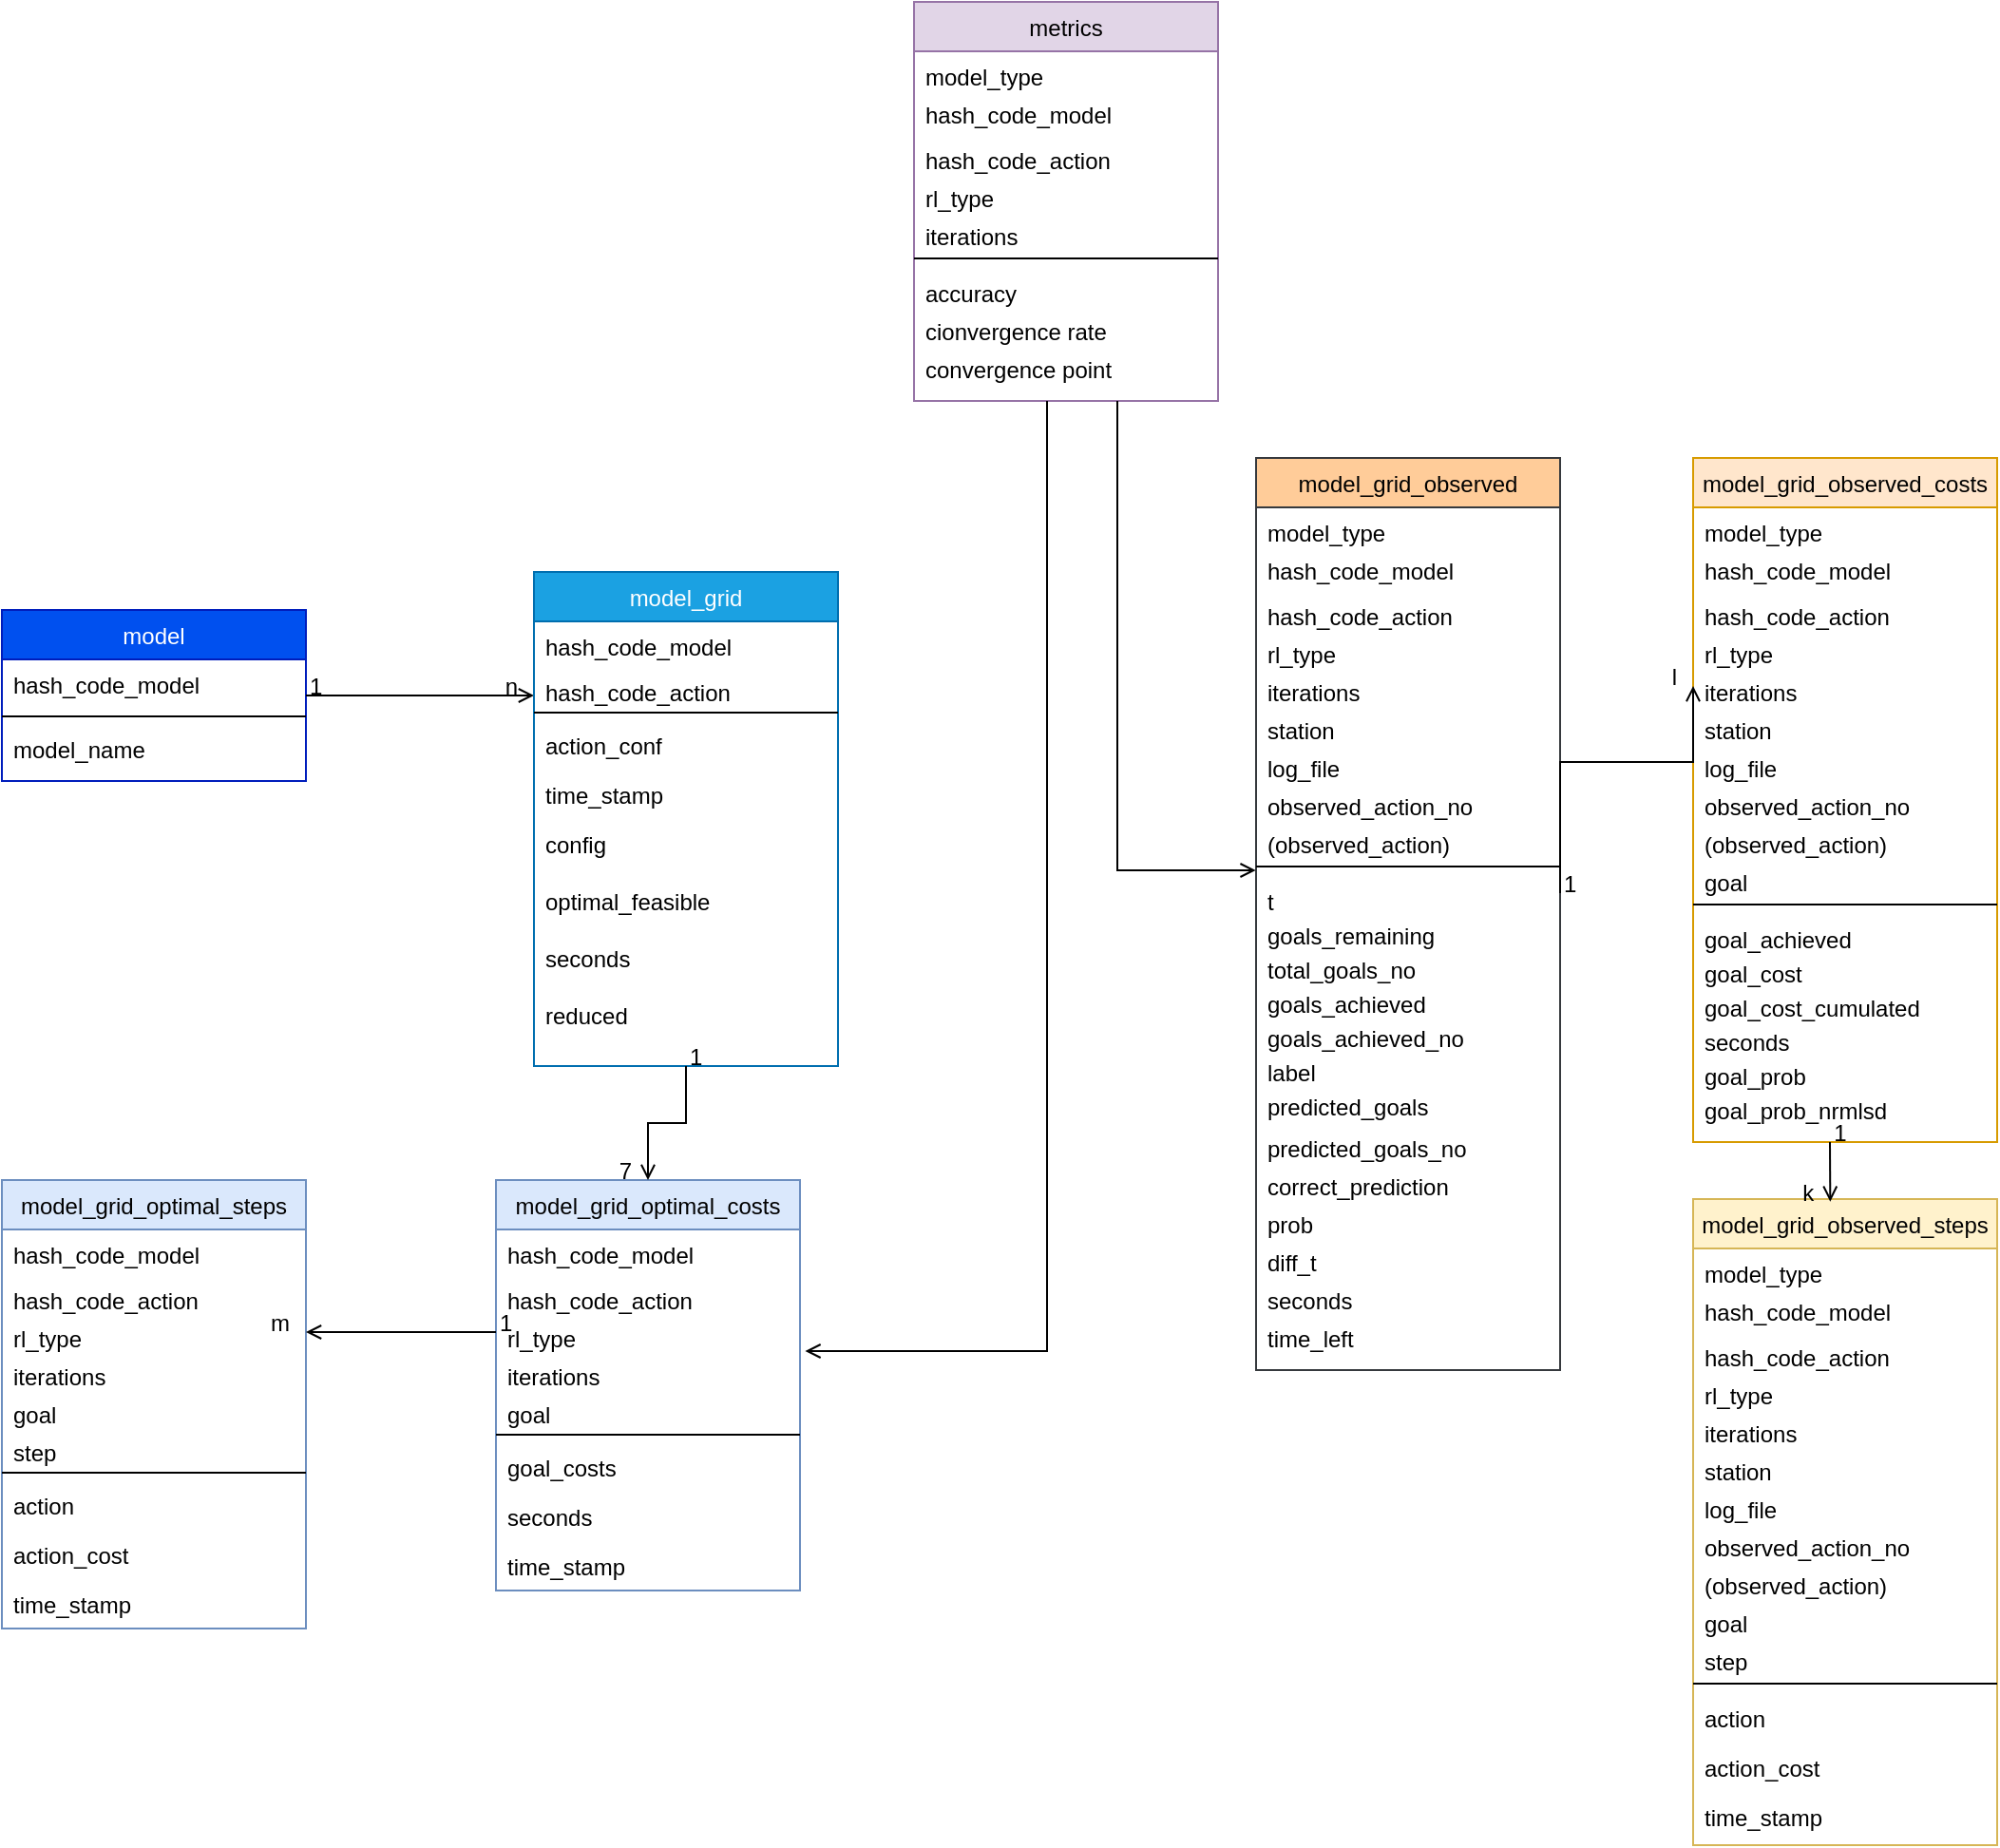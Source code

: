 <mxfile version="22.1.5" type="github">
  <diagram id="C5RBs43oDa-KdzZeNtuy" name="Page-1">
    <mxGraphModel dx="2368" dy="1114" grid="1" gridSize="10" guides="1" tooltips="1" connect="1" arrows="1" fold="1" page="1" pageScale="1" pageWidth="827" pageHeight="1169" math="0" shadow="0">
      <root>
        <mxCell id="WIyWlLk6GJQsqaUBKTNV-0" />
        <mxCell id="WIyWlLk6GJQsqaUBKTNV-1" parent="WIyWlLk6GJQsqaUBKTNV-0" />
        <mxCell id="zkfFHV4jXpPFQw0GAbJ--0" value="model" style="swimlane;fontStyle=0;align=center;verticalAlign=top;childLayout=stackLayout;horizontal=1;startSize=26;horizontalStack=0;resizeParent=1;resizeLast=0;collapsible=1;marginBottom=0;rounded=0;shadow=0;strokeWidth=1;fillColor=#0050ef;strokeColor=#001DBC;fontColor=#ffffff;" parent="WIyWlLk6GJQsqaUBKTNV-1" vertex="1">
          <mxGeometry x="-740" y="450" width="160" height="90" as="geometry">
            <mxRectangle x="230" y="140" width="160" height="26" as="alternateBounds" />
          </mxGeometry>
        </mxCell>
        <mxCell id="zkfFHV4jXpPFQw0GAbJ--1" value="hash_code_model" style="text;align=left;verticalAlign=top;spacingLeft=4;spacingRight=4;overflow=hidden;rotatable=0;points=[[0,0.5],[1,0.5]];portConstraint=eastwest;" parent="zkfFHV4jXpPFQw0GAbJ--0" vertex="1">
          <mxGeometry y="26" width="160" height="26" as="geometry" />
        </mxCell>
        <mxCell id="zkfFHV4jXpPFQw0GAbJ--4" value="" style="line;html=1;strokeWidth=1;align=left;verticalAlign=middle;spacingTop=-1;spacingLeft=3;spacingRight=3;rotatable=0;labelPosition=right;points=[];portConstraint=eastwest;" parent="zkfFHV4jXpPFQw0GAbJ--0" vertex="1">
          <mxGeometry y="52" width="160" height="8" as="geometry" />
        </mxCell>
        <mxCell id="zkfFHV4jXpPFQw0GAbJ--5" value="model_name" style="text;align=left;verticalAlign=top;spacingLeft=4;spacingRight=4;overflow=hidden;rotatable=0;points=[[0,0.5],[1,0.5]];portConstraint=eastwest;" parent="zkfFHV4jXpPFQw0GAbJ--0" vertex="1">
          <mxGeometry y="60" width="160" height="26" as="geometry" />
        </mxCell>
        <mxCell id="zkfFHV4jXpPFQw0GAbJ--26" value="" style="endArrow=open;shadow=0;strokeWidth=1;rounded=0;endFill=1;edgeStyle=elbowEdgeStyle;elbow=vertical;" parent="WIyWlLk6GJQsqaUBKTNV-1" source="zkfFHV4jXpPFQw0GAbJ--0" target="r0_GGM570pQx3tpHbScx-2" edge="1">
          <mxGeometry x="0.5" y="41" relative="1" as="geometry">
            <mxPoint x="380" y="192" as="sourcePoint" />
            <mxPoint x="540" y="192" as="targetPoint" />
            <mxPoint x="-40" y="32" as="offset" />
          </mxGeometry>
        </mxCell>
        <mxCell id="zkfFHV4jXpPFQw0GAbJ--27" value="1" style="resizable=0;align=left;verticalAlign=bottom;labelBackgroundColor=none;fontSize=12;fontStyle=0" parent="zkfFHV4jXpPFQw0GAbJ--26" connectable="0" vertex="1">
          <mxGeometry x="-1" relative="1" as="geometry">
            <mxPoint y="4" as="offset" />
          </mxGeometry>
        </mxCell>
        <mxCell id="zkfFHV4jXpPFQw0GAbJ--28" value="n" style="resizable=0;align=right;verticalAlign=bottom;labelBackgroundColor=none;fontSize=12;" parent="zkfFHV4jXpPFQw0GAbJ--26" connectable="0" vertex="1">
          <mxGeometry x="1" relative="1" as="geometry">
            <mxPoint x="-7" y="4" as="offset" />
          </mxGeometry>
        </mxCell>
        <mxCell id="r0_GGM570pQx3tpHbScx-2" value="model_grid&#xa;" style="swimlane;fontStyle=0;align=center;verticalAlign=top;childLayout=stackLayout;horizontal=1;startSize=26;horizontalStack=0;resizeParent=1;resizeLast=0;collapsible=1;marginBottom=0;rounded=0;shadow=0;strokeWidth=1;fillColor=#1ba1e2;strokeColor=#006EAF;fontColor=#ffffff;" parent="WIyWlLk6GJQsqaUBKTNV-1" vertex="1">
          <mxGeometry x="-460" y="430" width="160" height="260" as="geometry">
            <mxRectangle x="230" y="140" width="160" height="26" as="alternateBounds" />
          </mxGeometry>
        </mxCell>
        <mxCell id="r0_GGM570pQx3tpHbScx-3" value="hash_code_model" style="text;align=left;verticalAlign=top;spacingLeft=4;spacingRight=4;overflow=hidden;rotatable=0;points=[[0,0.5],[1,0.5]];portConstraint=eastwest;" parent="r0_GGM570pQx3tpHbScx-2" vertex="1">
          <mxGeometry y="26" width="160" height="24" as="geometry" />
        </mxCell>
        <mxCell id="r0_GGM570pQx3tpHbScx-11" value="hash_code_action" style="text;align=left;verticalAlign=top;spacingLeft=4;spacingRight=4;overflow=hidden;rotatable=0;points=[[0,0.5],[1,0.5]];portConstraint=eastwest;" parent="r0_GGM570pQx3tpHbScx-2" vertex="1">
          <mxGeometry y="50" width="160" height="20" as="geometry" />
        </mxCell>
        <mxCell id="r0_GGM570pQx3tpHbScx-4" value="" style="line;html=1;strokeWidth=1;align=left;verticalAlign=middle;spacingTop=-1;spacingLeft=3;spacingRight=3;rotatable=0;labelPosition=right;points=[];portConstraint=eastwest;" parent="r0_GGM570pQx3tpHbScx-2" vertex="1">
          <mxGeometry y="70" width="160" height="8" as="geometry" />
        </mxCell>
        <mxCell id="r0_GGM570pQx3tpHbScx-5" value="action_conf" style="text;align=left;verticalAlign=top;spacingLeft=4;spacingRight=4;overflow=hidden;rotatable=0;points=[[0,0.5],[1,0.5]];portConstraint=eastwest;" parent="r0_GGM570pQx3tpHbScx-2" vertex="1">
          <mxGeometry y="78" width="160" height="26" as="geometry" />
        </mxCell>
        <mxCell id="r0_GGM570pQx3tpHbScx-10" value="time_stamp" style="text;align=left;verticalAlign=top;spacingLeft=4;spacingRight=4;overflow=hidden;rotatable=0;points=[[0,0.5],[1,0.5]];portConstraint=eastwest;" parent="r0_GGM570pQx3tpHbScx-2" vertex="1">
          <mxGeometry y="104" width="160" height="26" as="geometry" />
        </mxCell>
        <mxCell id="r0_GGM570pQx3tpHbScx-12" value="config" style="text;align=left;verticalAlign=top;spacingLeft=4;spacingRight=4;overflow=hidden;rotatable=0;points=[[0,0.5],[1,0.5]];portConstraint=eastwest;" parent="r0_GGM570pQx3tpHbScx-2" vertex="1">
          <mxGeometry y="130" width="160" height="30" as="geometry" />
        </mxCell>
        <mxCell id="r0_GGM570pQx3tpHbScx-13" value="optimal_feasible" style="text;align=left;verticalAlign=top;spacingLeft=4;spacingRight=4;overflow=hidden;rotatable=0;points=[[0,0.5],[1,0.5]];portConstraint=eastwest;" parent="r0_GGM570pQx3tpHbScx-2" vertex="1">
          <mxGeometry y="160" width="160" height="30" as="geometry" />
        </mxCell>
        <mxCell id="r0_GGM570pQx3tpHbScx-14" value="seconds" style="text;align=left;verticalAlign=top;spacingLeft=4;spacingRight=4;overflow=hidden;rotatable=0;points=[[0,0.5],[1,0.5]];portConstraint=eastwest;" parent="r0_GGM570pQx3tpHbScx-2" vertex="1">
          <mxGeometry y="190" width="160" height="30" as="geometry" />
        </mxCell>
        <mxCell id="r0_GGM570pQx3tpHbScx-15" value="reduced" style="text;align=left;verticalAlign=top;spacingLeft=4;spacingRight=4;overflow=hidden;rotatable=0;points=[[0,0.5],[1,0.5]];portConstraint=eastwest;" parent="r0_GGM570pQx3tpHbScx-2" vertex="1">
          <mxGeometry y="220" width="160" height="30" as="geometry" />
        </mxCell>
        <mxCell id="FvPwYQN_MRrqlhRWZDAp-0" value="model_grid_optimal_costs&#xa;" style="swimlane;fontStyle=0;align=center;verticalAlign=top;childLayout=stackLayout;horizontal=1;startSize=26;horizontalStack=0;resizeParent=1;resizeLast=0;collapsible=1;marginBottom=0;rounded=0;shadow=0;strokeWidth=1;fillColor=#dae8fc;strokeColor=#6c8ebf;" parent="WIyWlLk6GJQsqaUBKTNV-1" vertex="1">
          <mxGeometry x="-480" y="750" width="160" height="216" as="geometry">
            <mxRectangle x="230" y="140" width="160" height="26" as="alternateBounds" />
          </mxGeometry>
        </mxCell>
        <mxCell id="FvPwYQN_MRrqlhRWZDAp-1" value="hash_code_model" style="text;align=left;verticalAlign=top;spacingLeft=4;spacingRight=4;overflow=hidden;rotatable=0;points=[[0,0.5],[1,0.5]];portConstraint=eastwest;" parent="FvPwYQN_MRrqlhRWZDAp-0" vertex="1">
          <mxGeometry y="26" width="160" height="24" as="geometry" />
        </mxCell>
        <mxCell id="FvPwYQN_MRrqlhRWZDAp-2" value="hash_code_action" style="text;align=left;verticalAlign=top;spacingLeft=4;spacingRight=4;overflow=hidden;rotatable=0;points=[[0,0.5],[1,0.5]];portConstraint=eastwest;" parent="FvPwYQN_MRrqlhRWZDAp-0" vertex="1">
          <mxGeometry y="50" width="160" height="20" as="geometry" />
        </mxCell>
        <mxCell id="mwYr4hBgGoEE8IRzr-Cn-12" value="rl_type&#xa;" style="text;align=left;verticalAlign=top;spacingLeft=4;spacingRight=4;overflow=hidden;rotatable=0;points=[[0,0.5],[1,0.5]];portConstraint=eastwest;" parent="FvPwYQN_MRrqlhRWZDAp-0" vertex="1">
          <mxGeometry y="70" width="160" height="20" as="geometry" />
        </mxCell>
        <mxCell id="mwYr4hBgGoEE8IRzr-Cn-13" value="iterations" style="text;align=left;verticalAlign=top;spacingLeft=4;spacingRight=4;overflow=hidden;rotatable=0;points=[[0,0.5],[1,0.5]];portConstraint=eastwest;" parent="FvPwYQN_MRrqlhRWZDAp-0" vertex="1">
          <mxGeometry y="90" width="160" height="20" as="geometry" />
        </mxCell>
        <mxCell id="FvPwYQN_MRrqlhRWZDAp-10" value="goal" style="text;align=left;verticalAlign=top;spacingLeft=4;spacingRight=4;overflow=hidden;rotatable=0;points=[[0,0.5],[1,0.5]];portConstraint=eastwest;" parent="FvPwYQN_MRrqlhRWZDAp-0" vertex="1">
          <mxGeometry y="110" width="160" height="20" as="geometry" />
        </mxCell>
        <mxCell id="FvPwYQN_MRrqlhRWZDAp-3" value="" style="line;html=1;strokeWidth=1;align=left;verticalAlign=middle;spacingTop=-1;spacingLeft=3;spacingRight=3;rotatable=0;labelPosition=right;points=[];portConstraint=eastwest;" parent="FvPwYQN_MRrqlhRWZDAp-0" vertex="1">
          <mxGeometry y="130" width="160" height="8" as="geometry" />
        </mxCell>
        <mxCell id="FvPwYQN_MRrqlhRWZDAp-4" value="goal_costs" style="text;align=left;verticalAlign=top;spacingLeft=4;spacingRight=4;overflow=hidden;rotatable=0;points=[[0,0.5],[1,0.5]];portConstraint=eastwest;" parent="FvPwYQN_MRrqlhRWZDAp-0" vertex="1">
          <mxGeometry y="138" width="160" height="26" as="geometry" />
        </mxCell>
        <mxCell id="FvPwYQN_MRrqlhRWZDAp-5" value="seconds" style="text;align=left;verticalAlign=top;spacingLeft=4;spacingRight=4;overflow=hidden;rotatable=0;points=[[0,0.5],[1,0.5]];portConstraint=eastwest;" parent="FvPwYQN_MRrqlhRWZDAp-0" vertex="1">
          <mxGeometry y="164" width="160" height="26" as="geometry" />
        </mxCell>
        <mxCell id="3nKlH4AjAYGKRlnEFnVI-1" value="time_stamp" style="text;align=left;verticalAlign=top;spacingLeft=4;spacingRight=4;overflow=hidden;rotatable=0;points=[[0,0.5],[1,0.5]];portConstraint=eastwest;" parent="FvPwYQN_MRrqlhRWZDAp-0" vertex="1">
          <mxGeometry y="190" width="160" height="26" as="geometry" />
        </mxCell>
        <mxCell id="FvPwYQN_MRrqlhRWZDAp-11" value="" style="endArrow=open;shadow=0;strokeWidth=1;rounded=0;endFill=1;edgeStyle=elbowEdgeStyle;elbow=vertical;exitX=0.5;exitY=1;exitDx=0;exitDy=0;entryX=0.5;entryY=0;entryDx=0;entryDy=0;" parent="WIyWlLk6GJQsqaUBKTNV-1" source="r0_GGM570pQx3tpHbScx-2" target="FvPwYQN_MRrqlhRWZDAp-0" edge="1">
          <mxGeometry x="0.5" y="41" relative="1" as="geometry">
            <mxPoint x="550" y="590" as="sourcePoint" />
            <mxPoint x="460" y="600" as="targetPoint" />
            <mxPoint x="-40" y="32" as="offset" />
          </mxGeometry>
        </mxCell>
        <mxCell id="FvPwYQN_MRrqlhRWZDAp-12" value="1" style="resizable=0;align=left;verticalAlign=bottom;labelBackgroundColor=none;fontSize=12;fontStyle=0" parent="FvPwYQN_MRrqlhRWZDAp-11" connectable="0" vertex="1">
          <mxGeometry x="-1" relative="1" as="geometry">
            <mxPoint y="4" as="offset" />
          </mxGeometry>
        </mxCell>
        <mxCell id="FvPwYQN_MRrqlhRWZDAp-13" value="7" style="resizable=0;align=right;verticalAlign=bottom;labelBackgroundColor=none;fontSize=12;" parent="FvPwYQN_MRrqlhRWZDAp-11" connectable="0" vertex="1">
          <mxGeometry x="1" relative="1" as="geometry">
            <mxPoint x="-7" y="4" as="offset" />
          </mxGeometry>
        </mxCell>
        <mxCell id="mwYr4hBgGoEE8IRzr-Cn-0" value="model_grid_optimal_steps&#xa;" style="swimlane;fontStyle=0;align=center;verticalAlign=top;childLayout=stackLayout;horizontal=1;startSize=26;horizontalStack=0;resizeParent=1;resizeLast=0;collapsible=1;marginBottom=0;rounded=0;shadow=0;strokeWidth=1;fillColor=#dae8fc;strokeColor=#6c8ebf;" parent="WIyWlLk6GJQsqaUBKTNV-1" vertex="1">
          <mxGeometry x="-740" y="750" width="160" height="236" as="geometry">
            <mxRectangle x="230" y="140" width="160" height="26" as="alternateBounds" />
          </mxGeometry>
        </mxCell>
        <mxCell id="mwYr4hBgGoEE8IRzr-Cn-1" value="hash_code_model" style="text;align=left;verticalAlign=top;spacingLeft=4;spacingRight=4;overflow=hidden;rotatable=0;points=[[0,0.5],[1,0.5]];portConstraint=eastwest;" parent="mwYr4hBgGoEE8IRzr-Cn-0" vertex="1">
          <mxGeometry y="26" width="160" height="24" as="geometry" />
        </mxCell>
        <mxCell id="mwYr4hBgGoEE8IRzr-Cn-2" value="hash_code_action" style="text;align=left;verticalAlign=top;spacingLeft=4;spacingRight=4;overflow=hidden;rotatable=0;points=[[0,0.5],[1,0.5]];portConstraint=eastwest;" parent="mwYr4hBgGoEE8IRzr-Cn-0" vertex="1">
          <mxGeometry y="50" width="160" height="20" as="geometry" />
        </mxCell>
        <mxCell id="3nKlH4AjAYGKRlnEFnVI-0" value="rl_type" style="text;align=left;verticalAlign=top;spacingLeft=4;spacingRight=4;overflow=hidden;rotatable=0;points=[[0,0.5],[1,0.5]];portConstraint=eastwest;" parent="mwYr4hBgGoEE8IRzr-Cn-0" vertex="1">
          <mxGeometry y="70" width="160" height="20" as="geometry" />
        </mxCell>
        <mxCell id="mwYr4hBgGoEE8IRzr-Cn-17" value="iterations" style="text;align=left;verticalAlign=top;spacingLeft=4;spacingRight=4;overflow=hidden;rotatable=0;points=[[0,0.5],[1,0.5]];portConstraint=eastwest;" parent="mwYr4hBgGoEE8IRzr-Cn-0" vertex="1">
          <mxGeometry y="90" width="160" height="20" as="geometry" />
        </mxCell>
        <mxCell id="mwYr4hBgGoEE8IRzr-Cn-3" value="goal" style="text;align=left;verticalAlign=top;spacingLeft=4;spacingRight=4;overflow=hidden;rotatable=0;points=[[0,0.5],[1,0.5]];portConstraint=eastwest;" parent="mwYr4hBgGoEE8IRzr-Cn-0" vertex="1">
          <mxGeometry y="110" width="160" height="20" as="geometry" />
        </mxCell>
        <mxCell id="mwYr4hBgGoEE8IRzr-Cn-7" value="step" style="text;align=left;verticalAlign=top;spacingLeft=4;spacingRight=4;overflow=hidden;rotatable=0;points=[[0,0.5],[1,0.5]];portConstraint=eastwest;" parent="mwYr4hBgGoEE8IRzr-Cn-0" vertex="1">
          <mxGeometry y="130" width="160" height="20" as="geometry" />
        </mxCell>
        <mxCell id="mwYr4hBgGoEE8IRzr-Cn-4" value="" style="line;html=1;strokeWidth=1;align=left;verticalAlign=middle;spacingTop=-1;spacingLeft=3;spacingRight=3;rotatable=0;labelPosition=right;points=[];portConstraint=eastwest;" parent="mwYr4hBgGoEE8IRzr-Cn-0" vertex="1">
          <mxGeometry y="150" width="160" height="8" as="geometry" />
        </mxCell>
        <mxCell id="nES5pItfqNfBprwzoNOr-31" value="action" style="text;align=left;verticalAlign=top;spacingLeft=4;spacingRight=4;overflow=hidden;rotatable=0;points=[[0,0.5],[1,0.5]];portConstraint=eastwest;" parent="mwYr4hBgGoEE8IRzr-Cn-0" vertex="1">
          <mxGeometry y="158" width="160" height="26" as="geometry" />
        </mxCell>
        <mxCell id="3nKlH4AjAYGKRlnEFnVI-4" value="action_cost" style="text;align=left;verticalAlign=top;spacingLeft=4;spacingRight=4;overflow=hidden;rotatable=0;points=[[0,0.5],[1,0.5]];portConstraint=eastwest;" parent="mwYr4hBgGoEE8IRzr-Cn-0" vertex="1">
          <mxGeometry y="184" width="160" height="26" as="geometry" />
        </mxCell>
        <mxCell id="mwYr4hBgGoEE8IRzr-Cn-5" value="time_stamp" style="text;align=left;verticalAlign=top;spacingLeft=4;spacingRight=4;overflow=hidden;rotatable=0;points=[[0,0.5],[1,0.5]];portConstraint=eastwest;" parent="mwYr4hBgGoEE8IRzr-Cn-0" vertex="1">
          <mxGeometry y="210" width="160" height="26" as="geometry" />
        </mxCell>
        <mxCell id="mwYr4hBgGoEE8IRzr-Cn-8" value="" style="endArrow=open;shadow=0;strokeWidth=1;rounded=0;endFill=1;edgeStyle=elbowEdgeStyle;elbow=vertical;entryX=1;entryY=0.5;entryDx=0;entryDy=0;exitX=0;exitY=0.5;exitDx=0;exitDy=0;" parent="WIyWlLk6GJQsqaUBKTNV-1" source="mwYr4hBgGoEE8IRzr-Cn-12" target="3nKlH4AjAYGKRlnEFnVI-0" edge="1">
          <mxGeometry x="0.5" y="41" relative="1" as="geometry">
            <mxPoint x="-410" y="880" as="sourcePoint" />
            <mxPoint x="-610" y="850" as="targetPoint" />
            <mxPoint x="-40" y="32" as="offset" />
            <Array as="points">
              <mxPoint x="-500" y="830" />
              <mxPoint x="-340" y="837" />
            </Array>
          </mxGeometry>
        </mxCell>
        <mxCell id="mwYr4hBgGoEE8IRzr-Cn-9" value="1" style="resizable=0;align=left;verticalAlign=bottom;labelBackgroundColor=none;fontSize=12;fontStyle=0" parent="mwYr4hBgGoEE8IRzr-Cn-8" connectable="0" vertex="1">
          <mxGeometry x="-1" relative="1" as="geometry">
            <mxPoint y="4" as="offset" />
          </mxGeometry>
        </mxCell>
        <mxCell id="mwYr4hBgGoEE8IRzr-Cn-10" value="m" style="resizable=0;align=right;verticalAlign=bottom;labelBackgroundColor=none;fontSize=12;" parent="mwYr4hBgGoEE8IRzr-Cn-8" connectable="0" vertex="1">
          <mxGeometry x="1" relative="1" as="geometry">
            <mxPoint x="-7" y="4" as="offset" />
          </mxGeometry>
        </mxCell>
        <mxCell id="nES5pItfqNfBprwzoNOr-15" value="model_grid_observed_steps&#xa;" style="swimlane;fontStyle=0;align=center;verticalAlign=top;childLayout=stackLayout;horizontal=1;startSize=26;horizontalStack=0;resizeParent=1;resizeLast=0;collapsible=1;marginBottom=0;rounded=0;shadow=0;strokeWidth=1;fillColor=#fff2cc;strokeColor=#d6b656;" parent="WIyWlLk6GJQsqaUBKTNV-1" vertex="1">
          <mxGeometry x="150" y="760" width="160" height="340" as="geometry">
            <mxRectangle x="230" y="140" width="160" height="26" as="alternateBounds" />
          </mxGeometry>
        </mxCell>
        <mxCell id="nES5pItfqNfBprwzoNOr-30" value="model_type" style="text;align=left;verticalAlign=top;spacingLeft=4;spacingRight=4;overflow=hidden;rotatable=0;points=[[0,0.5],[1,0.5]];portConstraint=eastwest;" parent="nES5pItfqNfBprwzoNOr-15" vertex="1">
          <mxGeometry y="26" width="160" height="20" as="geometry" />
        </mxCell>
        <mxCell id="nES5pItfqNfBprwzoNOr-17" value="hash_code_model" style="text;align=left;verticalAlign=top;spacingLeft=4;spacingRight=4;overflow=hidden;rotatable=0;points=[[0,0.5],[1,0.5]];portConstraint=eastwest;" parent="nES5pItfqNfBprwzoNOr-15" vertex="1">
          <mxGeometry y="46" width="160" height="24" as="geometry" />
        </mxCell>
        <mxCell id="nES5pItfqNfBprwzoNOr-16" value="hash_code_action" style="text;align=left;verticalAlign=top;spacingLeft=4;spacingRight=4;overflow=hidden;rotatable=0;points=[[0,0.5],[1,0.5]];portConstraint=eastwest;" parent="nES5pItfqNfBprwzoNOr-15" vertex="1">
          <mxGeometry y="70" width="160" height="20" as="geometry" />
        </mxCell>
        <mxCell id="nES5pItfqNfBprwzoNOr-18" value="rl_type" style="text;align=left;verticalAlign=top;spacingLeft=4;spacingRight=4;overflow=hidden;rotatable=0;points=[[0,0.5],[1,0.5]];portConstraint=eastwest;" parent="nES5pItfqNfBprwzoNOr-15" vertex="1">
          <mxGeometry y="90" width="160" height="20" as="geometry" />
        </mxCell>
        <mxCell id="nES5pItfqNfBprwzoNOr-19" value="iterations" style="text;align=left;verticalAlign=top;spacingLeft=4;spacingRight=4;overflow=hidden;rotatable=0;points=[[0,0.5],[1,0.5]];portConstraint=eastwest;" parent="nES5pItfqNfBprwzoNOr-15" vertex="1">
          <mxGeometry y="110" width="160" height="20" as="geometry" />
        </mxCell>
        <mxCell id="nES5pItfqNfBprwzoNOr-20" value="station" style="text;align=left;verticalAlign=top;spacingLeft=4;spacingRight=4;overflow=hidden;rotatable=0;points=[[0,0.5],[1,0.5]];portConstraint=eastwest;" parent="nES5pItfqNfBprwzoNOr-15" vertex="1">
          <mxGeometry y="130" width="160" height="20" as="geometry" />
        </mxCell>
        <mxCell id="nES5pItfqNfBprwzoNOr-21" value="log_file" style="text;align=left;verticalAlign=top;spacingLeft=4;spacingRight=4;overflow=hidden;rotatable=0;points=[[0,0.5],[1,0.5]];portConstraint=eastwest;" parent="nES5pItfqNfBprwzoNOr-15" vertex="1">
          <mxGeometry y="150" width="160" height="20" as="geometry" />
        </mxCell>
        <mxCell id="nES5pItfqNfBprwzoNOr-22" value="observed_action_no   " style="text;align=left;verticalAlign=top;spacingLeft=4;spacingRight=4;overflow=hidden;rotatable=0;points=[[0,0.5],[1,0.5]];portConstraint=eastwest;" parent="nES5pItfqNfBprwzoNOr-15" vertex="1">
          <mxGeometry y="170" width="160" height="20" as="geometry" />
        </mxCell>
        <mxCell id="nES5pItfqNfBprwzoNOr-23" value="(observed_action)" style="text;align=left;verticalAlign=top;spacingLeft=4;spacingRight=4;overflow=hidden;rotatable=0;points=[[0,0.5],[1,0.5]];portConstraint=eastwest;" parent="nES5pItfqNfBprwzoNOr-15" vertex="1">
          <mxGeometry y="190" width="160" height="20" as="geometry" />
        </mxCell>
        <mxCell id="nES5pItfqNfBprwzoNOr-24" value="goal" style="text;align=left;verticalAlign=top;spacingLeft=4;spacingRight=4;overflow=hidden;rotatable=0;points=[[0,0.5],[1,0.5]];portConstraint=eastwest;" parent="nES5pItfqNfBprwzoNOr-15" vertex="1">
          <mxGeometry y="210" width="160" height="20" as="geometry" />
        </mxCell>
        <mxCell id="nES5pItfqNfBprwzoNOr-25" value="step" style="text;align=left;verticalAlign=top;spacingLeft=4;spacingRight=4;overflow=hidden;rotatable=0;points=[[0,0.5],[1,0.5]];portConstraint=eastwest;" parent="nES5pItfqNfBprwzoNOr-15" vertex="1">
          <mxGeometry y="230" width="160" height="20" as="geometry" />
        </mxCell>
        <mxCell id="nES5pItfqNfBprwzoNOr-26" value="" style="line;html=1;strokeWidth=1;align=left;verticalAlign=middle;spacingTop=-1;spacingLeft=3;spacingRight=3;rotatable=0;labelPosition=right;points=[];portConstraint=eastwest;" parent="nES5pItfqNfBprwzoNOr-15" vertex="1">
          <mxGeometry y="250" width="160" height="10" as="geometry" />
        </mxCell>
        <mxCell id="nES5pItfqNfBprwzoNOr-27" value="action" style="text;align=left;verticalAlign=top;spacingLeft=4;spacingRight=4;overflow=hidden;rotatable=0;points=[[0,0.5],[1,0.5]];portConstraint=eastwest;" parent="nES5pItfqNfBprwzoNOr-15" vertex="1">
          <mxGeometry y="260" width="160" height="26" as="geometry" />
        </mxCell>
        <mxCell id="nES5pItfqNfBprwzoNOr-28" value="action_cost" style="text;align=left;verticalAlign=top;spacingLeft=4;spacingRight=4;overflow=hidden;rotatable=0;points=[[0,0.5],[1,0.5]];portConstraint=eastwest;" parent="nES5pItfqNfBprwzoNOr-15" vertex="1">
          <mxGeometry y="286" width="160" height="26" as="geometry" />
        </mxCell>
        <mxCell id="nES5pItfqNfBprwzoNOr-29" value="time_stamp" style="text;align=left;verticalAlign=top;spacingLeft=4;spacingRight=4;overflow=hidden;rotatable=0;points=[[0,0.5],[1,0.5]];portConstraint=eastwest;" parent="nES5pItfqNfBprwzoNOr-15" vertex="1">
          <mxGeometry y="312" width="160" height="18" as="geometry" />
        </mxCell>
        <mxCell id="nES5pItfqNfBprwzoNOr-32" value="model_grid_observed_costs&#xa;" style="swimlane;fontStyle=0;align=center;verticalAlign=top;childLayout=stackLayout;horizontal=1;startSize=26;horizontalStack=0;resizeParent=1;resizeLast=0;collapsible=1;marginBottom=0;rounded=0;shadow=0;strokeWidth=1;fillColor=#ffe6cc;strokeColor=#d79b00;" parent="WIyWlLk6GJQsqaUBKTNV-1" vertex="1">
          <mxGeometry x="150" y="370" width="160" height="360" as="geometry">
            <mxRectangle x="230" y="140" width="160" height="26" as="alternateBounds" />
          </mxGeometry>
        </mxCell>
        <mxCell id="nES5pItfqNfBprwzoNOr-33" value="model_type" style="text;align=left;verticalAlign=top;spacingLeft=4;spacingRight=4;overflow=hidden;rotatable=0;points=[[0,0.5],[1,0.5]];portConstraint=eastwest;" parent="nES5pItfqNfBprwzoNOr-32" vertex="1">
          <mxGeometry y="26" width="160" height="20" as="geometry" />
        </mxCell>
        <mxCell id="nES5pItfqNfBprwzoNOr-34" value="hash_code_model" style="text;align=left;verticalAlign=top;spacingLeft=4;spacingRight=4;overflow=hidden;rotatable=0;points=[[0,0.5],[1,0.5]];portConstraint=eastwest;" parent="nES5pItfqNfBprwzoNOr-32" vertex="1">
          <mxGeometry y="46" width="160" height="24" as="geometry" />
        </mxCell>
        <mxCell id="nES5pItfqNfBprwzoNOr-35" value="hash_code_action" style="text;align=left;verticalAlign=top;spacingLeft=4;spacingRight=4;overflow=hidden;rotatable=0;points=[[0,0.5],[1,0.5]];portConstraint=eastwest;" parent="nES5pItfqNfBprwzoNOr-32" vertex="1">
          <mxGeometry y="70" width="160" height="20" as="geometry" />
        </mxCell>
        <mxCell id="nES5pItfqNfBprwzoNOr-36" value="rl_type" style="text;align=left;verticalAlign=top;spacingLeft=4;spacingRight=4;overflow=hidden;rotatable=0;points=[[0,0.5],[1,0.5]];portConstraint=eastwest;" parent="nES5pItfqNfBprwzoNOr-32" vertex="1">
          <mxGeometry y="90" width="160" height="20" as="geometry" />
        </mxCell>
        <mxCell id="nES5pItfqNfBprwzoNOr-37" value="iterations" style="text;align=left;verticalAlign=top;spacingLeft=4;spacingRight=4;overflow=hidden;rotatable=0;points=[[0,0.5],[1,0.5]];portConstraint=eastwest;" parent="nES5pItfqNfBprwzoNOr-32" vertex="1">
          <mxGeometry y="110" width="160" height="20" as="geometry" />
        </mxCell>
        <mxCell id="nES5pItfqNfBprwzoNOr-38" value="station" style="text;align=left;verticalAlign=top;spacingLeft=4;spacingRight=4;overflow=hidden;rotatable=0;points=[[0,0.5],[1,0.5]];portConstraint=eastwest;" parent="nES5pItfqNfBprwzoNOr-32" vertex="1">
          <mxGeometry y="130" width="160" height="20" as="geometry" />
        </mxCell>
        <mxCell id="nES5pItfqNfBprwzoNOr-39" value="log_file" style="text;align=left;verticalAlign=top;spacingLeft=4;spacingRight=4;overflow=hidden;rotatable=0;points=[[0,0.5],[1,0.5]];portConstraint=eastwest;" parent="nES5pItfqNfBprwzoNOr-32" vertex="1">
          <mxGeometry y="150" width="160" height="20" as="geometry" />
        </mxCell>
        <mxCell id="nES5pItfqNfBprwzoNOr-40" value="observed_action_no   " style="text;align=left;verticalAlign=top;spacingLeft=4;spacingRight=4;overflow=hidden;rotatable=0;points=[[0,0.5],[1,0.5]];portConstraint=eastwest;" parent="nES5pItfqNfBprwzoNOr-32" vertex="1">
          <mxGeometry y="170" width="160" height="20" as="geometry" />
        </mxCell>
        <mxCell id="nES5pItfqNfBprwzoNOr-41" value="(observed_action)" style="text;align=left;verticalAlign=top;spacingLeft=4;spacingRight=4;overflow=hidden;rotatable=0;points=[[0,0.5],[1,0.5]];portConstraint=eastwest;" parent="nES5pItfqNfBprwzoNOr-32" vertex="1">
          <mxGeometry y="190" width="160" height="20" as="geometry" />
        </mxCell>
        <mxCell id="nES5pItfqNfBprwzoNOr-42" value="goal" style="text;align=left;verticalAlign=top;spacingLeft=4;spacingRight=4;overflow=hidden;rotatable=0;points=[[0,0.5],[1,0.5]];portConstraint=eastwest;" parent="nES5pItfqNfBprwzoNOr-32" vertex="1">
          <mxGeometry y="210" width="160" height="20" as="geometry" />
        </mxCell>
        <mxCell id="nES5pItfqNfBprwzoNOr-44" value="" style="line;html=1;strokeWidth=1;align=left;verticalAlign=middle;spacingTop=-1;spacingLeft=3;spacingRight=3;rotatable=0;labelPosition=right;points=[];portConstraint=eastwest;" parent="nES5pItfqNfBprwzoNOr-32" vertex="1">
          <mxGeometry y="230" width="160" height="10" as="geometry" />
        </mxCell>
        <mxCell id="nES5pItfqNfBprwzoNOr-47" value="goal_achieved" style="text;align=left;verticalAlign=top;spacingLeft=4;spacingRight=4;overflow=hidden;rotatable=0;points=[[0,0.5],[1,0.5]];portConstraint=eastwest;" parent="nES5pItfqNfBprwzoNOr-32" vertex="1">
          <mxGeometry y="240" width="160" height="18" as="geometry" />
        </mxCell>
        <mxCell id="nES5pItfqNfBprwzoNOr-48" value="goal_cost" style="text;align=left;verticalAlign=top;spacingLeft=4;spacingRight=4;overflow=hidden;rotatable=0;points=[[0,0.5],[1,0.5]];portConstraint=eastwest;" parent="nES5pItfqNfBprwzoNOr-32" vertex="1">
          <mxGeometry y="258" width="160" height="18" as="geometry" />
        </mxCell>
        <mxCell id="nES5pItfqNfBprwzoNOr-85" value="goal_cost_cumulated" style="text;align=left;verticalAlign=top;spacingLeft=4;spacingRight=4;overflow=hidden;rotatable=0;points=[[0,0.5],[1,0.5]];portConstraint=eastwest;" parent="nES5pItfqNfBprwzoNOr-32" vertex="1">
          <mxGeometry y="276" width="160" height="18" as="geometry" />
        </mxCell>
        <mxCell id="nES5pItfqNfBprwzoNOr-49" value="seconds" style="text;align=left;verticalAlign=top;spacingLeft=4;spacingRight=4;overflow=hidden;rotatable=0;points=[[0,0.5],[1,0.5]];portConstraint=eastwest;" parent="nES5pItfqNfBprwzoNOr-32" vertex="1">
          <mxGeometry y="294" width="160" height="18" as="geometry" />
        </mxCell>
        <mxCell id="nES5pItfqNfBprwzoNOr-50" value="goal_prob" style="text;align=left;verticalAlign=top;spacingLeft=4;spacingRight=4;overflow=hidden;rotatable=0;points=[[0,0.5],[1,0.5]];portConstraint=eastwest;" parent="nES5pItfqNfBprwzoNOr-32" vertex="1">
          <mxGeometry y="312" width="160" height="18" as="geometry" />
        </mxCell>
        <mxCell id="nES5pItfqNfBprwzoNOr-51" value="goal_prob_nrmlsd" style="text;align=left;verticalAlign=top;spacingLeft=4;spacingRight=4;overflow=hidden;rotatable=0;points=[[0,0.5],[1,0.5]];portConstraint=eastwest;" parent="nES5pItfqNfBprwzoNOr-32" vertex="1">
          <mxGeometry y="330" width="160" height="18" as="geometry" />
        </mxCell>
        <mxCell id="nES5pItfqNfBprwzoNOr-52" value="" style="endArrow=open;shadow=0;strokeWidth=1;rounded=0;endFill=1;edgeStyle=elbowEdgeStyle;elbow=vertical;entryX=0.451;entryY=0.004;entryDx=0;entryDy=0;entryPerimeter=0;" parent="WIyWlLk6GJQsqaUBKTNV-1" target="nES5pItfqNfBprwzoNOr-15" edge="1">
          <mxGeometry x="0.5" y="41" relative="1" as="geometry">
            <mxPoint x="222" y="730" as="sourcePoint" />
            <mxPoint x="380" y="813" as="targetPoint" />
            <mxPoint x="-40" y="32" as="offset" />
            <Array as="points">
              <mxPoint x="280" y="730" />
              <mxPoint x="840" y="590" />
            </Array>
          </mxGeometry>
        </mxCell>
        <mxCell id="nES5pItfqNfBprwzoNOr-53" value="1" style="resizable=0;align=left;verticalAlign=bottom;labelBackgroundColor=none;fontSize=12;fontStyle=0" parent="nES5pItfqNfBprwzoNOr-52" connectable="0" vertex="1">
          <mxGeometry x="-1" relative="1" as="geometry">
            <mxPoint y="4" as="offset" />
          </mxGeometry>
        </mxCell>
        <mxCell id="nES5pItfqNfBprwzoNOr-54" value="k" style="resizable=0;align=right;verticalAlign=bottom;labelBackgroundColor=none;fontSize=12;" parent="nES5pItfqNfBprwzoNOr-52" connectable="0" vertex="1">
          <mxGeometry x="1" relative="1" as="geometry">
            <mxPoint x="-7" y="4" as="offset" />
          </mxGeometry>
        </mxCell>
        <mxCell id="nES5pItfqNfBprwzoNOr-55" value="model_grid_observed&#xa;" style="swimlane;fontStyle=0;align=center;verticalAlign=top;childLayout=stackLayout;horizontal=1;startSize=26;horizontalStack=0;resizeParent=1;resizeLast=0;collapsible=1;marginBottom=0;rounded=0;shadow=0;strokeWidth=1;fillColor=#ffcc99;strokeColor=#36393d;" parent="WIyWlLk6GJQsqaUBKTNV-1" vertex="1">
          <mxGeometry x="-80" y="370" width="160" height="480" as="geometry">
            <mxRectangle x="230" y="140" width="160" height="26" as="alternateBounds" />
          </mxGeometry>
        </mxCell>
        <mxCell id="nES5pItfqNfBprwzoNOr-56" value="model_type" style="text;align=left;verticalAlign=top;spacingLeft=4;spacingRight=4;overflow=hidden;rotatable=0;points=[[0,0.5],[1,0.5]];portConstraint=eastwest;" parent="nES5pItfqNfBprwzoNOr-55" vertex="1">
          <mxGeometry y="26" width="160" height="20" as="geometry" />
        </mxCell>
        <mxCell id="nES5pItfqNfBprwzoNOr-57" value="hash_code_model" style="text;align=left;verticalAlign=top;spacingLeft=4;spacingRight=4;overflow=hidden;rotatable=0;points=[[0,0.5],[1,0.5]];portConstraint=eastwest;" parent="nES5pItfqNfBprwzoNOr-55" vertex="1">
          <mxGeometry y="46" width="160" height="24" as="geometry" />
        </mxCell>
        <mxCell id="nES5pItfqNfBprwzoNOr-58" value="hash_code_action" style="text;align=left;verticalAlign=top;spacingLeft=4;spacingRight=4;overflow=hidden;rotatable=0;points=[[0,0.5],[1,0.5]];portConstraint=eastwest;" parent="nES5pItfqNfBprwzoNOr-55" vertex="1">
          <mxGeometry y="70" width="160" height="20" as="geometry" />
        </mxCell>
        <mxCell id="nES5pItfqNfBprwzoNOr-59" value="rl_type" style="text;align=left;verticalAlign=top;spacingLeft=4;spacingRight=4;overflow=hidden;rotatable=0;points=[[0,0.5],[1,0.5]];portConstraint=eastwest;" parent="nES5pItfqNfBprwzoNOr-55" vertex="1">
          <mxGeometry y="90" width="160" height="20" as="geometry" />
        </mxCell>
        <mxCell id="nES5pItfqNfBprwzoNOr-60" value="iterations" style="text;align=left;verticalAlign=top;spacingLeft=4;spacingRight=4;overflow=hidden;rotatable=0;points=[[0,0.5],[1,0.5]];portConstraint=eastwest;" parent="nES5pItfqNfBprwzoNOr-55" vertex="1">
          <mxGeometry y="110" width="160" height="20" as="geometry" />
        </mxCell>
        <mxCell id="nES5pItfqNfBprwzoNOr-61" value="station" style="text;align=left;verticalAlign=top;spacingLeft=4;spacingRight=4;overflow=hidden;rotatable=0;points=[[0,0.5],[1,0.5]];portConstraint=eastwest;" parent="nES5pItfqNfBprwzoNOr-55" vertex="1">
          <mxGeometry y="130" width="160" height="20" as="geometry" />
        </mxCell>
        <mxCell id="nES5pItfqNfBprwzoNOr-62" value="log_file" style="text;align=left;verticalAlign=top;spacingLeft=4;spacingRight=4;overflow=hidden;rotatable=0;points=[[0,0.5],[1,0.5]];portConstraint=eastwest;" parent="nES5pItfqNfBprwzoNOr-55" vertex="1">
          <mxGeometry y="150" width="160" height="20" as="geometry" />
        </mxCell>
        <mxCell id="nES5pItfqNfBprwzoNOr-63" value="observed_action_no   " style="text;align=left;verticalAlign=top;spacingLeft=4;spacingRight=4;overflow=hidden;rotatable=0;points=[[0,0.5],[1,0.5]];portConstraint=eastwest;" parent="nES5pItfqNfBprwzoNOr-55" vertex="1">
          <mxGeometry y="170" width="160" height="20" as="geometry" />
        </mxCell>
        <mxCell id="nES5pItfqNfBprwzoNOr-64" value="(observed_action)" style="text;align=left;verticalAlign=top;spacingLeft=4;spacingRight=4;overflow=hidden;rotatable=0;points=[[0,0.5],[1,0.5]];portConstraint=eastwest;" parent="nES5pItfqNfBprwzoNOr-55" vertex="1">
          <mxGeometry y="190" width="160" height="20" as="geometry" />
        </mxCell>
        <mxCell id="nES5pItfqNfBprwzoNOr-66" value="" style="line;html=1;strokeWidth=1;align=left;verticalAlign=middle;spacingTop=-1;spacingLeft=3;spacingRight=3;rotatable=0;labelPosition=right;points=[];portConstraint=eastwest;" parent="nES5pItfqNfBprwzoNOr-55" vertex="1">
          <mxGeometry y="210" width="160" height="10" as="geometry" />
        </mxCell>
        <mxCell id="nES5pItfqNfBprwzoNOr-67" value="t" style="text;align=left;verticalAlign=top;spacingLeft=4;spacingRight=4;overflow=hidden;rotatable=0;points=[[0,0.5],[1,0.5]];portConstraint=eastwest;" parent="nES5pItfqNfBprwzoNOr-55" vertex="1">
          <mxGeometry y="220" width="160" height="18" as="geometry" />
        </mxCell>
        <mxCell id="nES5pItfqNfBprwzoNOr-69" value="goals_remaining" style="text;align=left;verticalAlign=top;spacingLeft=4;spacingRight=4;overflow=hidden;rotatable=0;points=[[0,0.5],[1,0.5]];portConstraint=eastwest;" parent="nES5pItfqNfBprwzoNOr-55" vertex="1">
          <mxGeometry y="238" width="160" height="18" as="geometry" />
        </mxCell>
        <mxCell id="nES5pItfqNfBprwzoNOr-70" value="total_goals_no" style="text;align=left;verticalAlign=top;spacingLeft=4;spacingRight=4;overflow=hidden;rotatable=0;points=[[0,0.5],[1,0.5]];portConstraint=eastwest;" parent="nES5pItfqNfBprwzoNOr-55" vertex="1">
          <mxGeometry y="256" width="160" height="18" as="geometry" />
        </mxCell>
        <mxCell id="nES5pItfqNfBprwzoNOr-68" value="goals_achieved" style="text;align=left;verticalAlign=top;spacingLeft=4;spacingRight=4;overflow=hidden;rotatable=0;points=[[0,0.5],[1,0.5]];portConstraint=eastwest;" parent="nES5pItfqNfBprwzoNOr-55" vertex="1">
          <mxGeometry y="274" width="160" height="18" as="geometry" />
        </mxCell>
        <mxCell id="nES5pItfqNfBprwzoNOr-71" value="goals_achieved_no" style="text;align=left;verticalAlign=top;spacingLeft=4;spacingRight=4;overflow=hidden;rotatable=0;points=[[0,0.5],[1,0.5]];portConstraint=eastwest;" parent="nES5pItfqNfBprwzoNOr-55" vertex="1">
          <mxGeometry y="292" width="160" height="18" as="geometry" />
        </mxCell>
        <mxCell id="nES5pItfqNfBprwzoNOr-74" value="label" style="text;align=left;verticalAlign=top;spacingLeft=4;spacingRight=4;overflow=hidden;rotatable=0;points=[[0,0.5],[1,0.5]];portConstraint=eastwest;" parent="nES5pItfqNfBprwzoNOr-55" vertex="1">
          <mxGeometry y="310" width="160" height="18" as="geometry" />
        </mxCell>
        <mxCell id="nES5pItfqNfBprwzoNOr-75" value="predicted_goals" style="text;align=left;verticalAlign=top;spacingLeft=4;spacingRight=4;overflow=hidden;rotatable=0;points=[[0,0.5],[1,0.5]];portConstraint=eastwest;" parent="nES5pItfqNfBprwzoNOr-55" vertex="1">
          <mxGeometry y="328" width="160" height="22" as="geometry" />
        </mxCell>
        <mxCell id="nES5pItfqNfBprwzoNOr-77" value="predicted_goals_no" style="text;align=left;verticalAlign=top;spacingLeft=4;spacingRight=4;overflow=hidden;rotatable=0;points=[[0,0.5],[1,0.5]];portConstraint=eastwest;" parent="nES5pItfqNfBprwzoNOr-55" vertex="1">
          <mxGeometry y="350" width="160" height="20" as="geometry" />
        </mxCell>
        <mxCell id="nES5pItfqNfBprwzoNOr-78" value="correct_prediction" style="text;align=left;verticalAlign=top;spacingLeft=4;spacingRight=4;overflow=hidden;rotatable=0;points=[[0,0.5],[1,0.5]];portConstraint=eastwest;" parent="nES5pItfqNfBprwzoNOr-55" vertex="1">
          <mxGeometry y="370" width="160" height="20" as="geometry" />
        </mxCell>
        <mxCell id="nES5pItfqNfBprwzoNOr-79" value="prob" style="text;align=left;verticalAlign=top;spacingLeft=4;spacingRight=4;overflow=hidden;rotatable=0;points=[[0,0.5],[1,0.5]];portConstraint=eastwest;" parent="nES5pItfqNfBprwzoNOr-55" vertex="1">
          <mxGeometry y="390" width="160" height="20" as="geometry" />
        </mxCell>
        <mxCell id="nES5pItfqNfBprwzoNOr-80" value="diff_t" style="text;align=left;verticalAlign=top;spacingLeft=4;spacingRight=4;overflow=hidden;rotatable=0;points=[[0,0.5],[1,0.5]];portConstraint=eastwest;" parent="nES5pItfqNfBprwzoNOr-55" vertex="1">
          <mxGeometry y="410" width="160" height="20" as="geometry" />
        </mxCell>
        <mxCell id="nES5pItfqNfBprwzoNOr-81" value="seconds" style="text;align=left;verticalAlign=top;spacingLeft=4;spacingRight=4;overflow=hidden;rotatable=0;points=[[0,0.5],[1,0.5]];portConstraint=eastwest;" parent="nES5pItfqNfBprwzoNOr-55" vertex="1">
          <mxGeometry y="430" width="160" height="20" as="geometry" />
        </mxCell>
        <mxCell id="nES5pItfqNfBprwzoNOr-72" value="time_left" style="text;align=left;verticalAlign=top;spacingLeft=4;spacingRight=4;overflow=hidden;rotatable=0;points=[[0,0.5],[1,0.5]];portConstraint=eastwest;" parent="nES5pItfqNfBprwzoNOr-55" vertex="1">
          <mxGeometry y="450" width="160" height="20" as="geometry" />
        </mxCell>
        <mxCell id="nES5pItfqNfBprwzoNOr-82" value="" style="endArrow=open;shadow=0;strokeWidth=1;rounded=0;endFill=1;edgeStyle=elbowEdgeStyle;elbow=vertical;exitX=1;exitY=0.5;exitDx=0;exitDy=0;entryX=0;entryY=0.5;entryDx=0;entryDy=0;" parent="WIyWlLk6GJQsqaUBKTNV-1" source="nES5pItfqNfBprwzoNOr-67" target="nES5pItfqNfBprwzoNOr-37" edge="1">
          <mxGeometry x="0.5" y="41" relative="1" as="geometry">
            <mxPoint x="90" y="590" as="sourcePoint" />
            <mxPoint x="130" y="580" as="targetPoint" />
            <mxPoint x="-40" y="32" as="offset" />
            <Array as="points">
              <mxPoint x="110" y="530" />
              <mxPoint x="730" y="370" />
            </Array>
          </mxGeometry>
        </mxCell>
        <mxCell id="nES5pItfqNfBprwzoNOr-83" value="1" style="resizable=0;align=left;verticalAlign=bottom;labelBackgroundColor=none;fontSize=12;fontStyle=0" parent="nES5pItfqNfBprwzoNOr-82" connectable="0" vertex="1">
          <mxGeometry x="-1" relative="1" as="geometry">
            <mxPoint y="4" as="offset" />
          </mxGeometry>
        </mxCell>
        <mxCell id="nES5pItfqNfBprwzoNOr-84" value="l" style="resizable=0;align=right;verticalAlign=bottom;labelBackgroundColor=none;fontSize=12;" parent="nES5pItfqNfBprwzoNOr-82" connectable="0" vertex="1">
          <mxGeometry x="1" relative="1" as="geometry">
            <mxPoint x="-7" y="4" as="offset" />
          </mxGeometry>
        </mxCell>
        <mxCell id="URY34Gu8Y6uBJMOUfNSg-0" value="metrics" style="swimlane;fontStyle=0;align=center;verticalAlign=top;childLayout=stackLayout;horizontal=1;startSize=26;horizontalStack=0;resizeParent=1;resizeLast=0;collapsible=1;marginBottom=0;rounded=0;shadow=0;strokeWidth=1;fillColor=#e1d5e7;strokeColor=#9673a6;" vertex="1" parent="WIyWlLk6GJQsqaUBKTNV-1">
          <mxGeometry x="-260" y="130" width="160" height="210" as="geometry">
            <mxRectangle x="230" y="140" width="160" height="26" as="alternateBounds" />
          </mxGeometry>
        </mxCell>
        <mxCell id="URY34Gu8Y6uBJMOUfNSg-1" value="model_type" style="text;align=left;verticalAlign=top;spacingLeft=4;spacingRight=4;overflow=hidden;rotatable=0;points=[[0,0.5],[1,0.5]];portConstraint=eastwest;" vertex="1" parent="URY34Gu8Y6uBJMOUfNSg-0">
          <mxGeometry y="26" width="160" height="20" as="geometry" />
        </mxCell>
        <mxCell id="URY34Gu8Y6uBJMOUfNSg-2" value="hash_code_model" style="text;align=left;verticalAlign=top;spacingLeft=4;spacingRight=4;overflow=hidden;rotatable=0;points=[[0,0.5],[1,0.5]];portConstraint=eastwest;" vertex="1" parent="URY34Gu8Y6uBJMOUfNSg-0">
          <mxGeometry y="46" width="160" height="24" as="geometry" />
        </mxCell>
        <mxCell id="URY34Gu8Y6uBJMOUfNSg-3" value="hash_code_action" style="text;align=left;verticalAlign=top;spacingLeft=4;spacingRight=4;overflow=hidden;rotatable=0;points=[[0,0.5],[1,0.5]];portConstraint=eastwest;" vertex="1" parent="URY34Gu8Y6uBJMOUfNSg-0">
          <mxGeometry y="70" width="160" height="20" as="geometry" />
        </mxCell>
        <mxCell id="URY34Gu8Y6uBJMOUfNSg-4" value="rl_type" style="text;align=left;verticalAlign=top;spacingLeft=4;spacingRight=4;overflow=hidden;rotatable=0;points=[[0,0.5],[1,0.5]];portConstraint=eastwest;" vertex="1" parent="URY34Gu8Y6uBJMOUfNSg-0">
          <mxGeometry y="90" width="160" height="20" as="geometry" />
        </mxCell>
        <mxCell id="URY34Gu8Y6uBJMOUfNSg-5" value="iterations" style="text;align=left;verticalAlign=top;spacingLeft=4;spacingRight=4;overflow=hidden;rotatable=0;points=[[0,0.5],[1,0.5]];portConstraint=eastwest;" vertex="1" parent="URY34Gu8Y6uBJMOUfNSg-0">
          <mxGeometry y="110" width="160" height="20" as="geometry" />
        </mxCell>
        <mxCell id="URY34Gu8Y6uBJMOUfNSg-10" value="" style="line;html=1;strokeWidth=1;align=left;verticalAlign=middle;spacingTop=-1;spacingLeft=3;spacingRight=3;rotatable=0;labelPosition=right;points=[];portConstraint=eastwest;" vertex="1" parent="URY34Gu8Y6uBJMOUfNSg-0">
          <mxGeometry y="130" width="160" height="10" as="geometry" />
        </mxCell>
        <mxCell id="URY34Gu8Y6uBJMOUfNSg-22" value="accuracy" style="text;align=left;verticalAlign=top;spacingLeft=4;spacingRight=4;overflow=hidden;rotatable=0;points=[[0,0.5],[1,0.5]];portConstraint=eastwest;" vertex="1" parent="URY34Gu8Y6uBJMOUfNSg-0">
          <mxGeometry y="140" width="160" height="20" as="geometry" />
        </mxCell>
        <mxCell id="URY34Gu8Y6uBJMOUfNSg-24" value="cionvergence rate" style="text;align=left;verticalAlign=top;spacingLeft=4;spacingRight=4;overflow=hidden;rotatable=0;points=[[0,0.5],[1,0.5]];portConstraint=eastwest;" vertex="1" parent="URY34Gu8Y6uBJMOUfNSg-0">
          <mxGeometry y="160" width="160" height="20" as="geometry" />
        </mxCell>
        <mxCell id="URY34Gu8Y6uBJMOUfNSg-25" value="convergence point" style="text;align=left;verticalAlign=top;spacingLeft=4;spacingRight=4;overflow=hidden;rotatable=0;points=[[0,0.5],[1,0.5]];portConstraint=eastwest;" vertex="1" parent="URY34Gu8Y6uBJMOUfNSg-0">
          <mxGeometry y="180" width="160" height="20" as="geometry" />
        </mxCell>
        <mxCell id="URY34Gu8Y6uBJMOUfNSg-26" value="" style="endArrow=open;shadow=0;strokeWidth=1;rounded=0;endFill=1;edgeStyle=elbowEdgeStyle;elbow=vertical;exitX=0.5;exitY=1;exitDx=0;exitDy=0;entryX=1.017;entryY=-0.003;entryDx=0;entryDy=0;entryPerimeter=0;" edge="1" parent="WIyWlLk6GJQsqaUBKTNV-1" target="mwYr4hBgGoEE8IRzr-Cn-13">
          <mxGeometry x="0.5" y="41" relative="1" as="geometry">
            <mxPoint x="-190" y="340" as="sourcePoint" />
            <mxPoint x="-210" y="900" as="targetPoint" />
            <mxPoint x="-40" y="32" as="offset" />
            <Array as="points">
              <mxPoint x="-180" y="840" />
            </Array>
          </mxGeometry>
        </mxCell>
        <mxCell id="URY34Gu8Y6uBJMOUfNSg-29" value="" style="endArrow=open;shadow=0;strokeWidth=1;rounded=0;endFill=1;edgeStyle=elbowEdgeStyle;elbow=vertical;exitX=0.5;exitY=1;exitDx=0;exitDy=0;entryX=-0.001;entryY=-0.139;entryDx=0;entryDy=0;entryPerimeter=0;" edge="1" parent="WIyWlLk6GJQsqaUBKTNV-1" target="nES5pItfqNfBprwzoNOr-67">
          <mxGeometry x="0.5" y="41" relative="1" as="geometry">
            <mxPoint x="-153" y="340" as="sourcePoint" />
            <mxPoint x="-100" y="590" as="targetPoint" />
            <mxPoint x="-40" y="32" as="offset" />
            <Array as="points">
              <mxPoint x="-120" y="587" />
            </Array>
          </mxGeometry>
        </mxCell>
      </root>
    </mxGraphModel>
  </diagram>
</mxfile>
